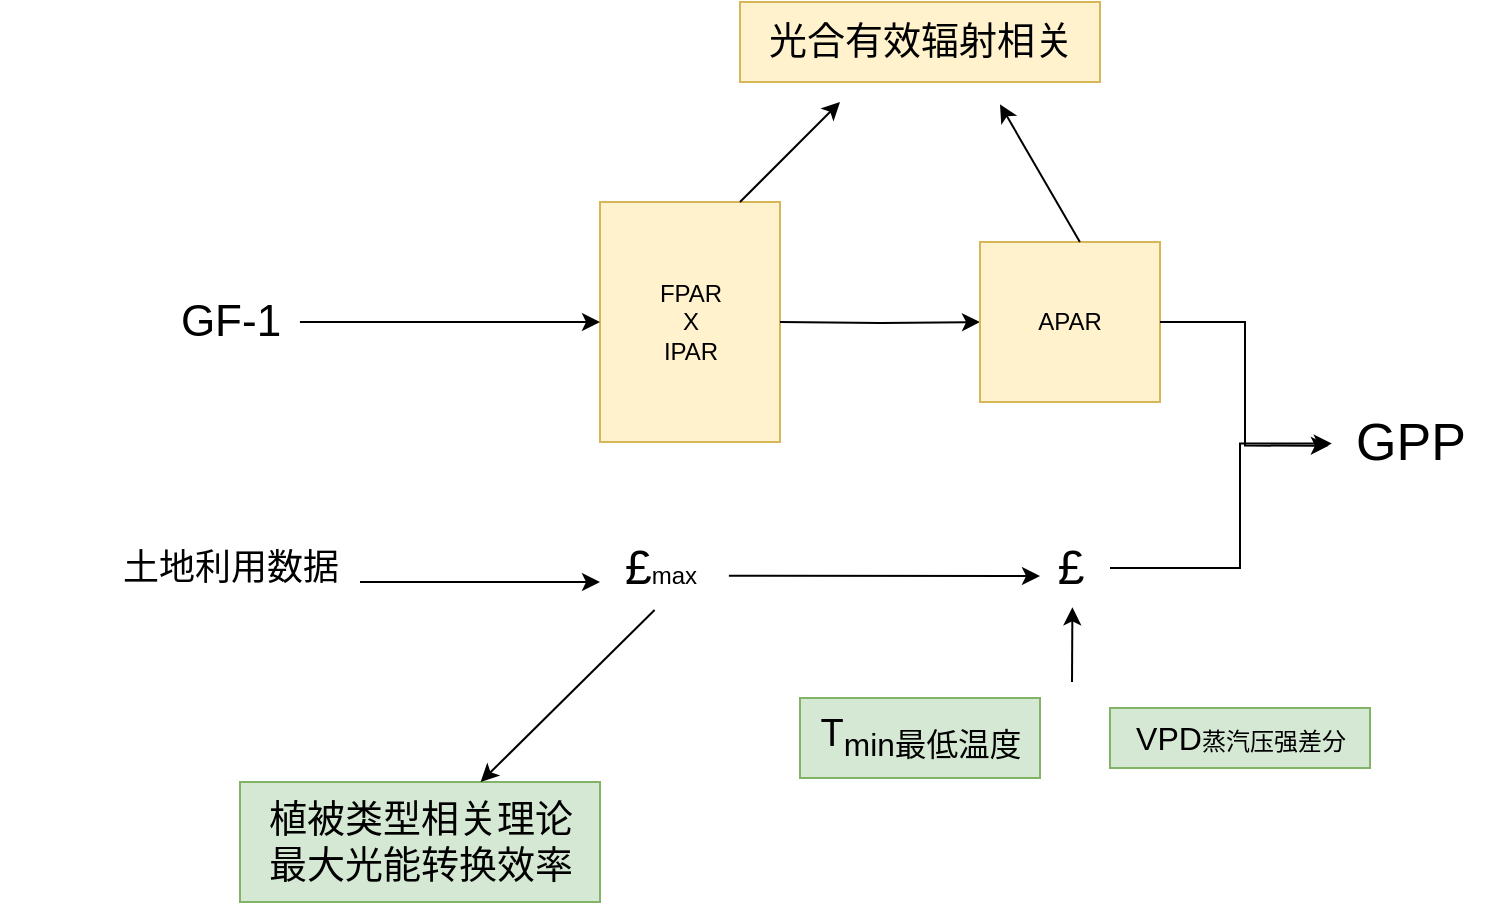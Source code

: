 <mxfile version="24.6.4" type="github">
  <diagram id="C5RBs43oDa-KdzZeNtuy" name="Page-1">
    <mxGraphModel dx="2227" dy="1876" grid="1" gridSize="10" guides="1" tooltips="1" connect="1" arrows="1" fold="1" page="1" pageScale="1" pageWidth="827" pageHeight="1169" math="0" shadow="0">
      <root>
        <mxCell id="WIyWlLk6GJQsqaUBKTNV-0" />
        <mxCell id="WIyWlLk6GJQsqaUBKTNV-1" parent="WIyWlLk6GJQsqaUBKTNV-0" />
        <mxCell id="IP00iso7e55D9IAZYmmX-0" value="&lt;blockquote style=&quot;font-size: 22px;&quot;&gt;&lt;blockquote&gt;&lt;font style=&quot;font-size: 22px;&quot;&gt;GF-1&lt;/font&gt;&lt;/blockquote&gt;&lt;/blockquote&gt;" style="text;html=1;align=center;verticalAlign=middle;resizable=0;points=[];autosize=1;strokeColor=none;fillColor=none;" vertex="1" parent="WIyWlLk6GJQsqaUBKTNV-1">
          <mxGeometry x="-110" y="90" width="230" height="80" as="geometry" />
        </mxCell>
        <mxCell id="IP00iso7e55D9IAZYmmX-3" value="" style="rounded=0;whiteSpace=wrap;html=1;fillColor=#fff2cc;strokeColor=#d6b656;" vertex="1" parent="WIyWlLk6GJQsqaUBKTNV-1">
          <mxGeometry x="190" y="70" width="90" height="120" as="geometry" />
        </mxCell>
        <mxCell id="IP00iso7e55D9IAZYmmX-6" style="edgeStyle=orthogonalEdgeStyle;rounded=0;orthogonalLoop=1;jettySize=auto;html=1;" edge="1" parent="WIyWlLk6GJQsqaUBKTNV-1" target="IP00iso7e55D9IAZYmmX-4">
          <mxGeometry relative="1" as="geometry">
            <mxPoint x="280" y="130" as="sourcePoint" />
          </mxGeometry>
        </mxCell>
        <mxCell id="IP00iso7e55D9IAZYmmX-1" value="&lt;div&gt;FPAR&lt;/div&gt;&lt;div&gt;X&lt;/div&gt;&lt;div&gt;IPAR&lt;br&gt;&lt;/div&gt;" style="text;html=1;align=center;verticalAlign=middle;resizable=0;points=[];autosize=1;strokeColor=none;fillColor=none;" vertex="1" parent="WIyWlLk6GJQsqaUBKTNV-1">
          <mxGeometry x="210" y="100" width="50" height="60" as="geometry" />
        </mxCell>
        <mxCell id="IP00iso7e55D9IAZYmmX-4" value="APAR" style="rounded=0;whiteSpace=wrap;html=1;fillColor=#fff2cc;strokeColor=#d6b656;" vertex="1" parent="WIyWlLk6GJQsqaUBKTNV-1">
          <mxGeometry x="380" y="90" width="90" height="80" as="geometry" />
        </mxCell>
        <mxCell id="IP00iso7e55D9IAZYmmX-5" value="" style="endArrow=classic;html=1;rounded=0;exitX=0.652;exitY=0.5;exitDx=0;exitDy=0;exitPerimeter=0;entryX=0;entryY=0.5;entryDx=0;entryDy=0;" edge="1" parent="WIyWlLk6GJQsqaUBKTNV-1" source="IP00iso7e55D9IAZYmmX-0" target="IP00iso7e55D9IAZYmmX-3">
          <mxGeometry width="50" height="50" relative="1" as="geometry">
            <mxPoint x="400" y="340" as="sourcePoint" />
            <mxPoint x="450" y="290" as="targetPoint" />
          </mxGeometry>
        </mxCell>
        <mxCell id="IP00iso7e55D9IAZYmmX-7" value="&lt;font style=&quot;font-size: 18px;&quot;&gt;土地利用数据&lt;/font&gt;&lt;div&gt;&lt;br/&gt;&lt;/div&gt;" style="text;html=1;align=center;verticalAlign=middle;resizable=0;points=[];autosize=1;strokeColor=none;fillColor=none;" vertex="1" parent="WIyWlLk6GJQsqaUBKTNV-1">
          <mxGeometry x="-60" y="235" width="130" height="50" as="geometry" />
        </mxCell>
        <mxCell id="IP00iso7e55D9IAZYmmX-8" value="&lt;font style=&quot;font-size: 24px;&quot;&gt;£&lt;/font&gt;max" style="text;html=1;align=center;verticalAlign=middle;resizable=0;points=[];autosize=1;strokeColor=none;fillColor=none;" vertex="1" parent="WIyWlLk6GJQsqaUBKTNV-1">
          <mxGeometry x="190" y="233" width="60" height="40" as="geometry" />
        </mxCell>
        <mxCell id="IP00iso7e55D9IAZYmmX-9" value="&lt;font style=&quot;font-size: 24px;&quot;&gt;£&lt;/font&gt;" style="text;html=1;align=center;verticalAlign=middle;resizable=0;points=[];autosize=1;strokeColor=none;fillColor=none;" vertex="1" parent="WIyWlLk6GJQsqaUBKTNV-1">
          <mxGeometry x="405" y="233" width="40" height="40" as="geometry" />
        </mxCell>
        <mxCell id="IP00iso7e55D9IAZYmmX-11" value="&lt;font style=&quot;font-size: 19px;&quot;&gt;光合有效辐射相关&lt;/font&gt;" style="text;html=1;align=center;verticalAlign=middle;resizable=0;points=[];autosize=1;strokeColor=#d6b656;fillColor=#fff2cc;" vertex="1" parent="WIyWlLk6GJQsqaUBKTNV-1">
          <mxGeometry x="260" y="-30" width="180" height="40" as="geometry" />
        </mxCell>
        <mxCell id="IP00iso7e55D9IAZYmmX-12" value="" style="endArrow=classic;html=1;rounded=0;" edge="1" parent="WIyWlLk6GJQsqaUBKTNV-1">
          <mxGeometry width="50" height="50" relative="1" as="geometry">
            <mxPoint x="260" y="70" as="sourcePoint" />
            <mxPoint x="310" y="20" as="targetPoint" />
          </mxGeometry>
        </mxCell>
        <mxCell id="IP00iso7e55D9IAZYmmX-13" value="" style="endArrow=classic;html=1;rounded=0;entryX=0.667;entryY=1.029;entryDx=0;entryDy=0;entryPerimeter=0;" edge="1" parent="WIyWlLk6GJQsqaUBKTNV-1">
          <mxGeometry width="50" height="50" relative="1" as="geometry">
            <mxPoint x="429.94" y="90" as="sourcePoint" />
            <mxPoint x="390.0" y="21.16" as="targetPoint" />
          </mxGeometry>
        </mxCell>
        <mxCell id="IP00iso7e55D9IAZYmmX-14" value="&lt;div&gt;&lt;font style=&quot;font-size: 19px;&quot;&gt;植被类型相关理论&lt;/font&gt;&lt;/div&gt;&lt;div&gt;&lt;font style=&quot;font-size: 19px;&quot;&gt;最大光能转换效率&lt;/font&gt;&lt;/div&gt;" style="text;html=1;align=center;verticalAlign=middle;resizable=0;points=[];autosize=1;fillColor=#d5e8d4;strokeColor=#82b366;" vertex="1" parent="WIyWlLk6GJQsqaUBKTNV-1">
          <mxGeometry x="10" y="360" width="180" height="60" as="geometry" />
        </mxCell>
        <mxCell id="IP00iso7e55D9IAZYmmX-15" value="" style="endArrow=classic;html=1;rounded=0;exitX=0.455;exitY=1.025;exitDx=0;exitDy=0;exitPerimeter=0;" edge="1" parent="WIyWlLk6GJQsqaUBKTNV-1" source="IP00iso7e55D9IAZYmmX-8" target="IP00iso7e55D9IAZYmmX-14">
          <mxGeometry width="50" height="50" relative="1" as="geometry">
            <mxPoint x="400" y="310" as="sourcePoint" />
            <mxPoint x="450" y="260" as="targetPoint" />
          </mxGeometry>
        </mxCell>
        <mxCell id="IP00iso7e55D9IAZYmmX-16" value="" style="endArrow=classic;html=1;rounded=0;" edge="1" parent="WIyWlLk6GJQsqaUBKTNV-1" source="IP00iso7e55D9IAZYmmX-7">
          <mxGeometry width="50" height="50" relative="1" as="geometry">
            <mxPoint x="400" y="310" as="sourcePoint" />
            <mxPoint x="190" y="260" as="targetPoint" />
          </mxGeometry>
        </mxCell>
        <mxCell id="IP00iso7e55D9IAZYmmX-17" value="" style="endArrow=classic;html=1;rounded=0;exitX=1.074;exitY=0.596;exitDx=0;exitDy=0;exitPerimeter=0;" edge="1" parent="WIyWlLk6GJQsqaUBKTNV-1" source="IP00iso7e55D9IAZYmmX-8">
          <mxGeometry width="50" height="50" relative="1" as="geometry">
            <mxPoint x="400" y="310" as="sourcePoint" />
            <mxPoint x="410" y="257" as="targetPoint" />
          </mxGeometry>
        </mxCell>
        <mxCell id="IP00iso7e55D9IAZYmmX-21" value="&lt;font style=&quot;font-size: 26px;&quot;&gt;GPP&lt;/font&gt;" style="text;html=1;align=center;verticalAlign=middle;resizable=0;points=[];autosize=1;strokeColor=none;fillColor=none;" vertex="1" parent="WIyWlLk6GJQsqaUBKTNV-1">
          <mxGeometry x="555" y="170" width="80" height="40" as="geometry" />
        </mxCell>
        <mxCell id="IP00iso7e55D9IAZYmmX-22" style="edgeStyle=orthogonalEdgeStyle;rounded=0;orthogonalLoop=1;jettySize=auto;html=1;exitX=1;exitY=0.5;exitDx=0;exitDy=0;entryX=-0.007;entryY=0.546;entryDx=0;entryDy=0;entryPerimeter=0;" edge="1" parent="WIyWlLk6GJQsqaUBKTNV-1" source="IP00iso7e55D9IAZYmmX-4" target="IP00iso7e55D9IAZYmmX-21">
          <mxGeometry relative="1" as="geometry" />
        </mxCell>
        <mxCell id="IP00iso7e55D9IAZYmmX-28" style="edgeStyle=orthogonalEdgeStyle;rounded=0;orthogonalLoop=1;jettySize=auto;html=1;entryX=0.011;entryY=0.519;entryDx=0;entryDy=0;entryPerimeter=0;" edge="1" parent="WIyWlLk6GJQsqaUBKTNV-1" source="IP00iso7e55D9IAZYmmX-9" target="IP00iso7e55D9IAZYmmX-21">
          <mxGeometry relative="1" as="geometry">
            <Array as="points">
              <mxPoint x="510" y="253" />
              <mxPoint x="510" y="191" />
            </Array>
          </mxGeometry>
        </mxCell>
        <mxCell id="IP00iso7e55D9IAZYmmX-29" value="&lt;div style=&quot;font-size: 19px;&quot;&gt;&lt;font style=&quot;font-size: 19px;&quot;&gt;T&lt;sub&gt;min最低温度&lt;/sub&gt;&lt;/font&gt;&lt;/div&gt;" style="text;html=1;align=center;verticalAlign=middle;resizable=0;points=[];autosize=1;strokeColor=#82b366;fillColor=#d5e8d4;" vertex="1" parent="WIyWlLk6GJQsqaUBKTNV-1">
          <mxGeometry x="290" y="318" width="120" height="40" as="geometry" />
        </mxCell>
        <mxCell id="IP00iso7e55D9IAZYmmX-30" value="&lt;font style=&quot;font-size: 16px;&quot;&gt;VPD&lt;/font&gt;蒸汽压强差分" style="text;html=1;align=center;verticalAlign=middle;resizable=0;points=[];autosize=1;strokeColor=#82b366;fillColor=#d5e8d4;" vertex="1" parent="WIyWlLk6GJQsqaUBKTNV-1">
          <mxGeometry x="445" y="323" width="130" height="30" as="geometry" />
        </mxCell>
        <mxCell id="IP00iso7e55D9IAZYmmX-31" value="" style="endArrow=classic;html=1;rounded=0;entryX=0.53;entryY=0.991;entryDx=0;entryDy=0;entryPerimeter=0;" edge="1" parent="WIyWlLk6GJQsqaUBKTNV-1" target="IP00iso7e55D9IAZYmmX-9">
          <mxGeometry width="50" height="50" relative="1" as="geometry">
            <mxPoint x="426" y="310" as="sourcePoint" />
            <mxPoint x="450" y="220" as="targetPoint" />
          </mxGeometry>
        </mxCell>
      </root>
    </mxGraphModel>
  </diagram>
</mxfile>

